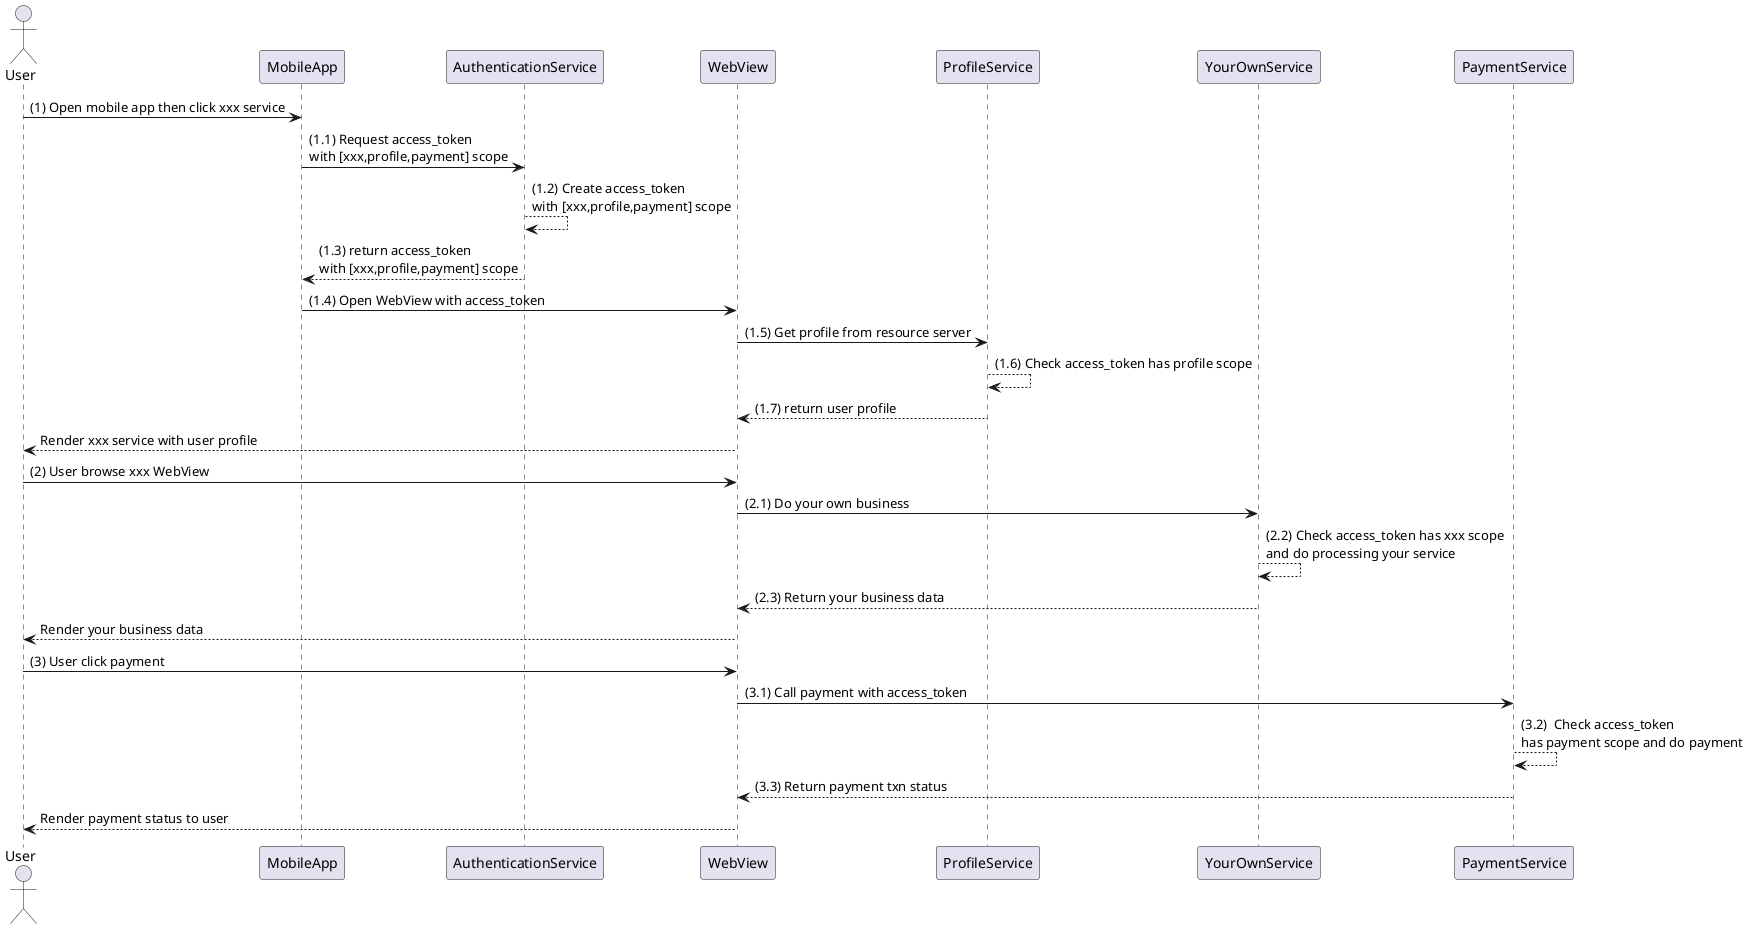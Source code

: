 @startuml
actor User
User -> MobileApp: (1) Open mobile app then click xxx service
MobileApp -> AuthenticationService : (1.1) Request access_token \nwith [xxx,profile,payment] scope
AuthenticationService --> AuthenticationService: (1.2) Create access_token \nwith [xxx,profile,payment] scope
AuthenticationService --> MobileApp : (1.3) return access_token \nwith [xxx,profile,payment] scope

MobileApp -> WebView : (1.4) Open WebView with access_token
WebView -> ProfileService: (1.5) Get profile from resource server
ProfileService --> ProfileService : (1.6) Check access_token has profile scope
ProfileService --> WebView : (1.7) return user profile

WebView --> User : Render xxx service with user profile

User -> WebView: (2) User browse xxx WebView
WebView -> YourOwnService: (2.1) Do your own business
YourOwnService --> YourOwnService: (2.2) Check access_token has xxx scope \nand do processing your service
YourOwnService --> WebView: (2.3) Return your business data
WebView --> User : Render your business data

User -> WebView : (3) User click payment
WebView -> PaymentService: (3.1) Call payment with access_token
PaymentService --> PaymentService: (3.2)  Check access_token \nhas payment scope and do payment
PaymentService --> WebView: (3.3) Return payment txn status
WebView --> User: Render payment status to user

@enduml